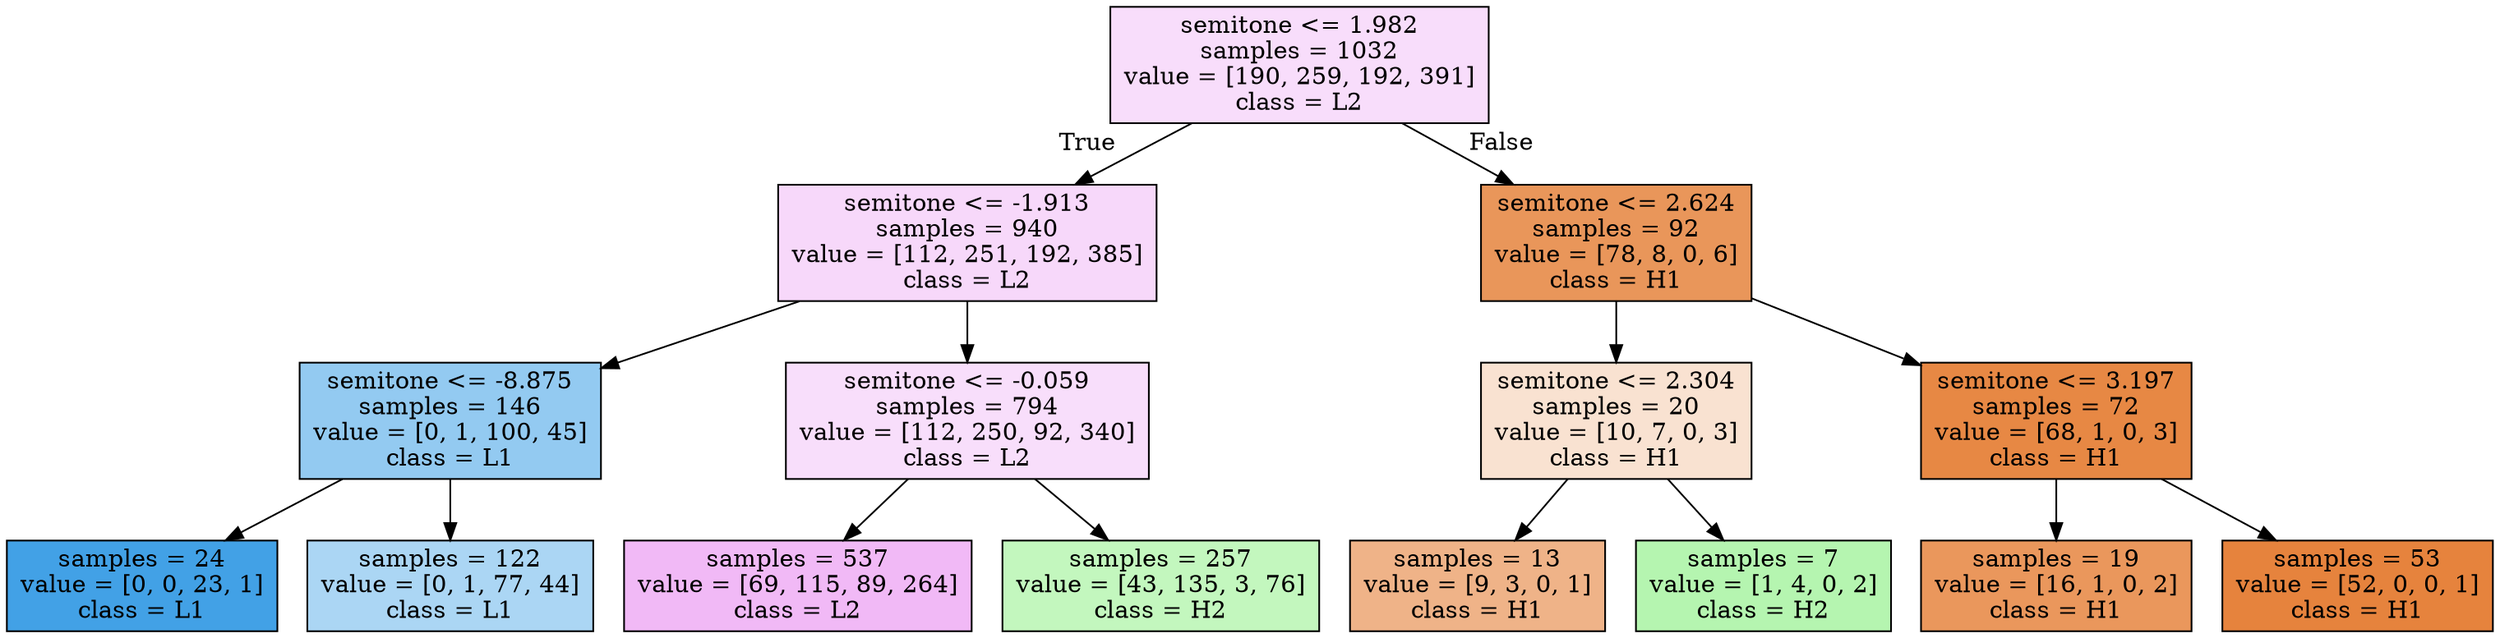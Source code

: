 digraph Tree {
node [shape=box, style="filled", color="black"] ;
0 [label="semitone <= 1.982\nsamples = 1032\nvalue = [190, 259, 192, 391]\nclass = L2", fillcolor="#f8ddfb"] ;
1 [label="semitone <= -1.913\nsamples = 940\nvalue = [112, 251, 192, 385]\nclass = L2", fillcolor="#f7d8fa"] ;
0 -> 1 [labeldistance=2.5, labelangle=45, headlabel="True"] ;
2 [label="semitone <= -8.875\nsamples = 146\nvalue = [0, 1, 100, 45]\nclass = L1", fillcolor="#93caf1"] ;
1 -> 2 ;
3 [label="samples = 24\nvalue = [0, 0, 23, 1]\nclass = L1", fillcolor="#42a1e6"] ;
2 -> 3 ;
4 [label="samples = 122\nvalue = [0, 1, 77, 44]\nclass = L1", fillcolor="#abd6f4"] ;
2 -> 4 ;
5 [label="semitone <= -0.059\nsamples = 794\nvalue = [112, 250, 92, 340]\nclass = L2", fillcolor="#f8defb"] ;
1 -> 5 ;
6 [label="samples = 537\nvalue = [69, 115, 89, 264]\nclass = L2", fillcolor="#f1b9f6"] ;
5 -> 6 ;
7 [label="samples = 257\nvalue = [43, 135, 3, 76]\nclass = H2", fillcolor="#c3f7be"] ;
5 -> 7 ;
8 [label="semitone <= 2.624\nsamples = 92\nvalue = [78, 8, 0, 6]\nclass = H1", fillcolor="#e9965a"] ;
0 -> 8 [labeldistance=2.5, labelangle=-45, headlabel="False"] ;
9 [label="semitone <= 2.304\nsamples = 20\nvalue = [10, 7, 0, 3]\nclass = H1", fillcolor="#f9e2d1"] ;
8 -> 9 ;
10 [label="samples = 13\nvalue = [9, 3, 0, 1]\nclass = H1", fillcolor="#efb388"] ;
9 -> 10 ;
11 [label="samples = 7\nvalue = [1, 4, 0, 2]\nclass = H2", fillcolor="#b5f5b0"] ;
9 -> 11 ;
12 [label="semitone <= 3.197\nsamples = 72\nvalue = [68, 1, 0, 3]\nclass = H1", fillcolor="#e78844"] ;
8 -> 12 ;
13 [label="samples = 19\nvalue = [16, 1, 0, 2]\nclass = H1", fillcolor="#ea975c"] ;
12 -> 13 ;
14 [label="samples = 53\nvalue = [52, 0, 0, 1]\nclass = H1", fillcolor="#e6833d"] ;
12 -> 14 ;
}